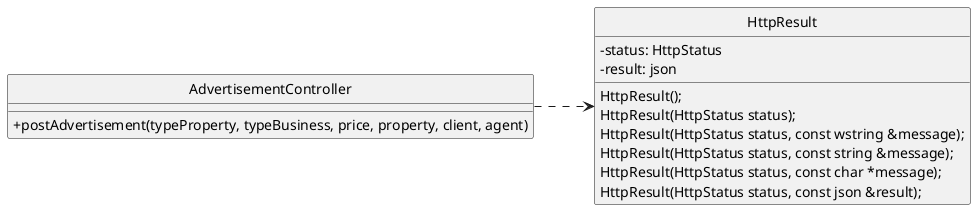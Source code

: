 @startuml

left to right direction

hide circle
skinparam classAttributeIconSize 0

class AdvertisementController {
+postAdvertisement(typeProperty, typeBusiness, price, property, client, agent)
}

class HttpResult {
    -status: HttpStatus
    -result: json
    HttpResult();
    HttpResult(HttpStatus status);
    HttpResult(HttpStatus status, const wstring &message);
    HttpResult(HttpStatus status, const string &message);
    HttpResult(HttpStatus status, const char *message);
    HttpResult(HttpStatus status, const json &result);
}

AdvertisementController ..> HttpResult
@enduml

